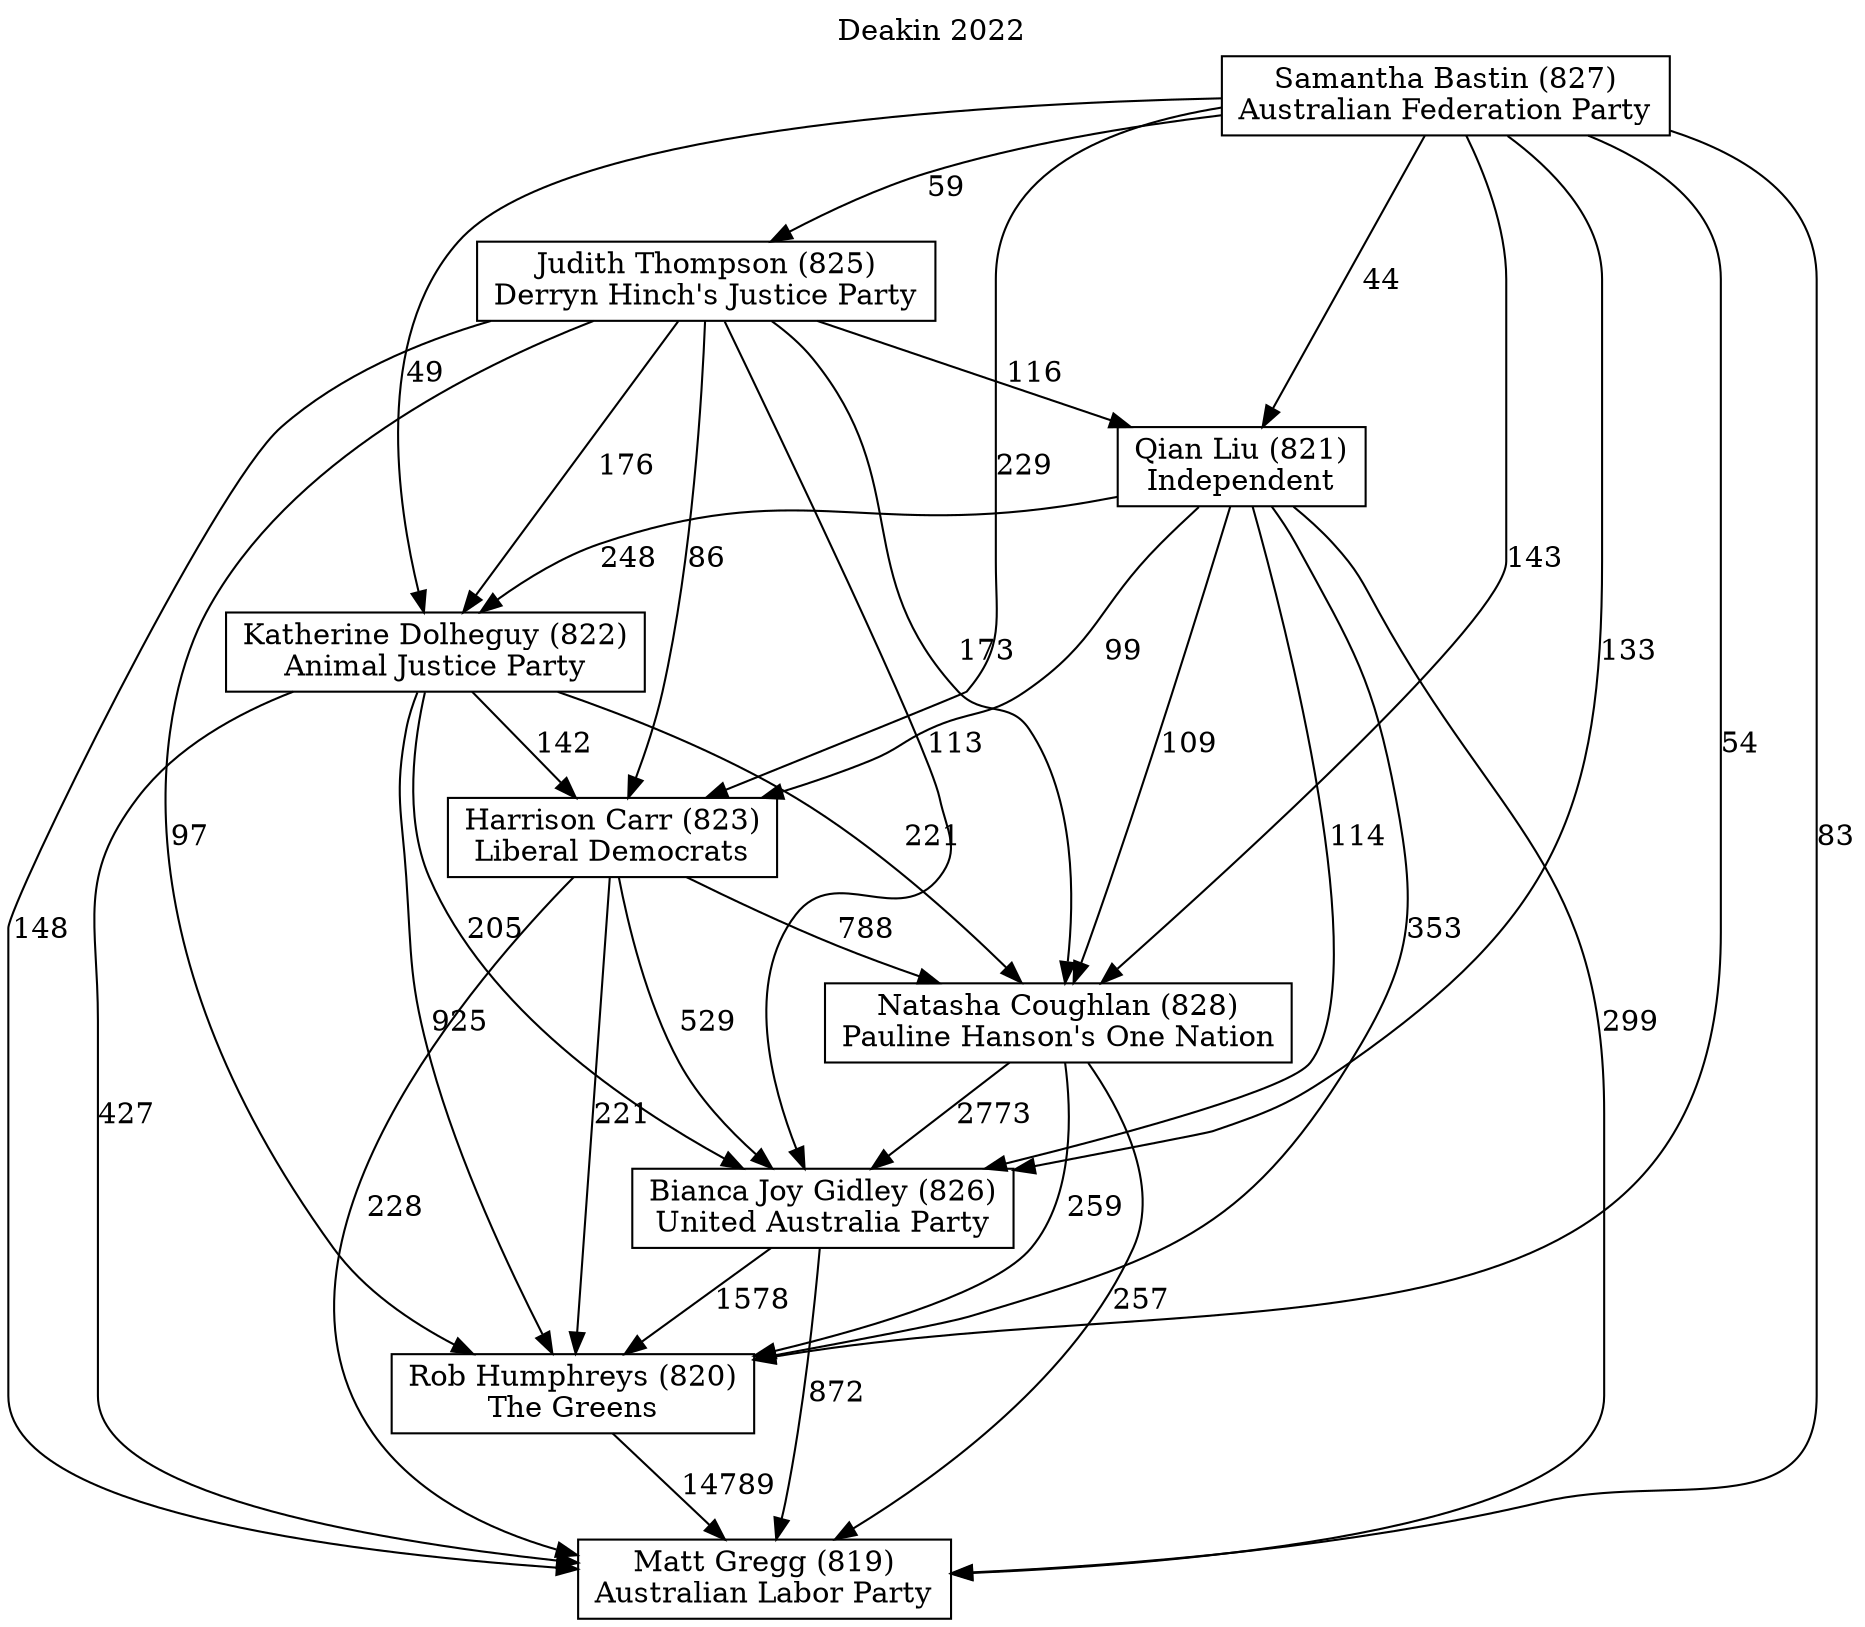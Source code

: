 // House preference flow
digraph "Matt Gregg (819)_Deakin_2022" {
	graph [label="Deakin 2022" labelloc=t mclimit=10]
	node [shape=box]
	"Matt Gregg (819)" [label="Matt Gregg (819)
Australian Labor Party"]
	"Rob Humphreys (820)" [label="Rob Humphreys (820)
The Greens"]
	"Bianca Joy Gidley (826)" [label="Bianca Joy Gidley (826)
United Australia Party"]
	"Natasha Coughlan (828)" [label="Natasha Coughlan (828)
Pauline Hanson's One Nation"]
	"Harrison Carr (823)" [label="Harrison Carr (823)
Liberal Democrats"]
	"Katherine Dolheguy (822)" [label="Katherine Dolheguy (822)
Animal Justice Party"]
	"Qian Liu (821)" [label="Qian Liu (821)
Independent"]
	"Judith Thompson (825)" [label="Judith Thompson (825)
Derryn Hinch's Justice Party"]
	"Samantha Bastin (827)" [label="Samantha Bastin (827)
Australian Federation Party"]
	"Rob Humphreys (820)" -> "Matt Gregg (819)" [label=14789]
	"Bianca Joy Gidley (826)" -> "Rob Humphreys (820)" [label=1578]
	"Natasha Coughlan (828)" -> "Bianca Joy Gidley (826)" [label=2773]
	"Harrison Carr (823)" -> "Natasha Coughlan (828)" [label=788]
	"Katherine Dolheguy (822)" -> "Harrison Carr (823)" [label=142]
	"Qian Liu (821)" -> "Katherine Dolheguy (822)" [label=248]
	"Judith Thompson (825)" -> "Qian Liu (821)" [label=116]
	"Samantha Bastin (827)" -> "Judith Thompson (825)" [label=59]
	"Bianca Joy Gidley (826)" -> "Matt Gregg (819)" [label=872]
	"Natasha Coughlan (828)" -> "Matt Gregg (819)" [label=257]
	"Harrison Carr (823)" -> "Matt Gregg (819)" [label=228]
	"Katherine Dolheguy (822)" -> "Matt Gregg (819)" [label=427]
	"Qian Liu (821)" -> "Matt Gregg (819)" [label=299]
	"Judith Thompson (825)" -> "Matt Gregg (819)" [label=148]
	"Samantha Bastin (827)" -> "Matt Gregg (819)" [label=83]
	"Samantha Bastin (827)" -> "Qian Liu (821)" [label=44]
	"Judith Thompson (825)" -> "Katherine Dolheguy (822)" [label=176]
	"Samantha Bastin (827)" -> "Katherine Dolheguy (822)" [label=49]
	"Qian Liu (821)" -> "Harrison Carr (823)" [label=99]
	"Judith Thompson (825)" -> "Harrison Carr (823)" [label=86]
	"Samantha Bastin (827)" -> "Harrison Carr (823)" [label=229]
	"Katherine Dolheguy (822)" -> "Natasha Coughlan (828)" [label=221]
	"Qian Liu (821)" -> "Natasha Coughlan (828)" [label=109]
	"Judith Thompson (825)" -> "Natasha Coughlan (828)" [label=173]
	"Samantha Bastin (827)" -> "Natasha Coughlan (828)" [label=143]
	"Harrison Carr (823)" -> "Bianca Joy Gidley (826)" [label=529]
	"Katherine Dolheguy (822)" -> "Bianca Joy Gidley (826)" [label=205]
	"Qian Liu (821)" -> "Bianca Joy Gidley (826)" [label=114]
	"Judith Thompson (825)" -> "Bianca Joy Gidley (826)" [label=113]
	"Samantha Bastin (827)" -> "Bianca Joy Gidley (826)" [label=133]
	"Natasha Coughlan (828)" -> "Rob Humphreys (820)" [label=259]
	"Harrison Carr (823)" -> "Rob Humphreys (820)" [label=221]
	"Katherine Dolheguy (822)" -> "Rob Humphreys (820)" [label=925]
	"Qian Liu (821)" -> "Rob Humphreys (820)" [label=353]
	"Judith Thompson (825)" -> "Rob Humphreys (820)" [label=97]
	"Samantha Bastin (827)" -> "Rob Humphreys (820)" [label=54]
}
